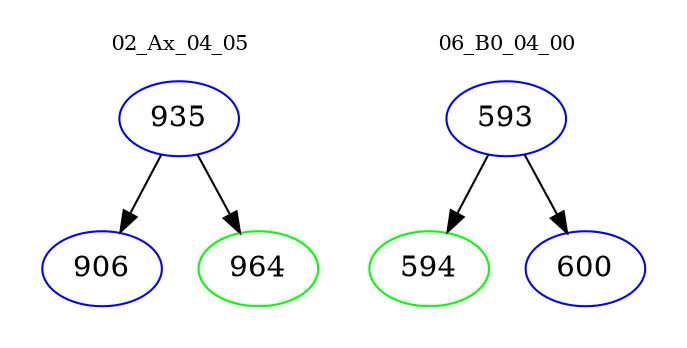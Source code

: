 digraph{
subgraph cluster_0 {
color = white
label = "02_Ax_04_05";
fontsize=10;
T0_935 [label="935", color="blue"]
T0_935 -> T0_906 [color="black"]
T0_906 [label="906", color="blue"]
T0_935 -> T0_964 [color="black"]
T0_964 [label="964", color="green"]
}
subgraph cluster_1 {
color = white
label = "06_B0_04_00";
fontsize=10;
T1_593 [label="593", color="blue"]
T1_593 -> T1_594 [color="black"]
T1_594 [label="594", color="green"]
T1_593 -> T1_600 [color="black"]
T1_600 [label="600", color="blue"]
}
}
